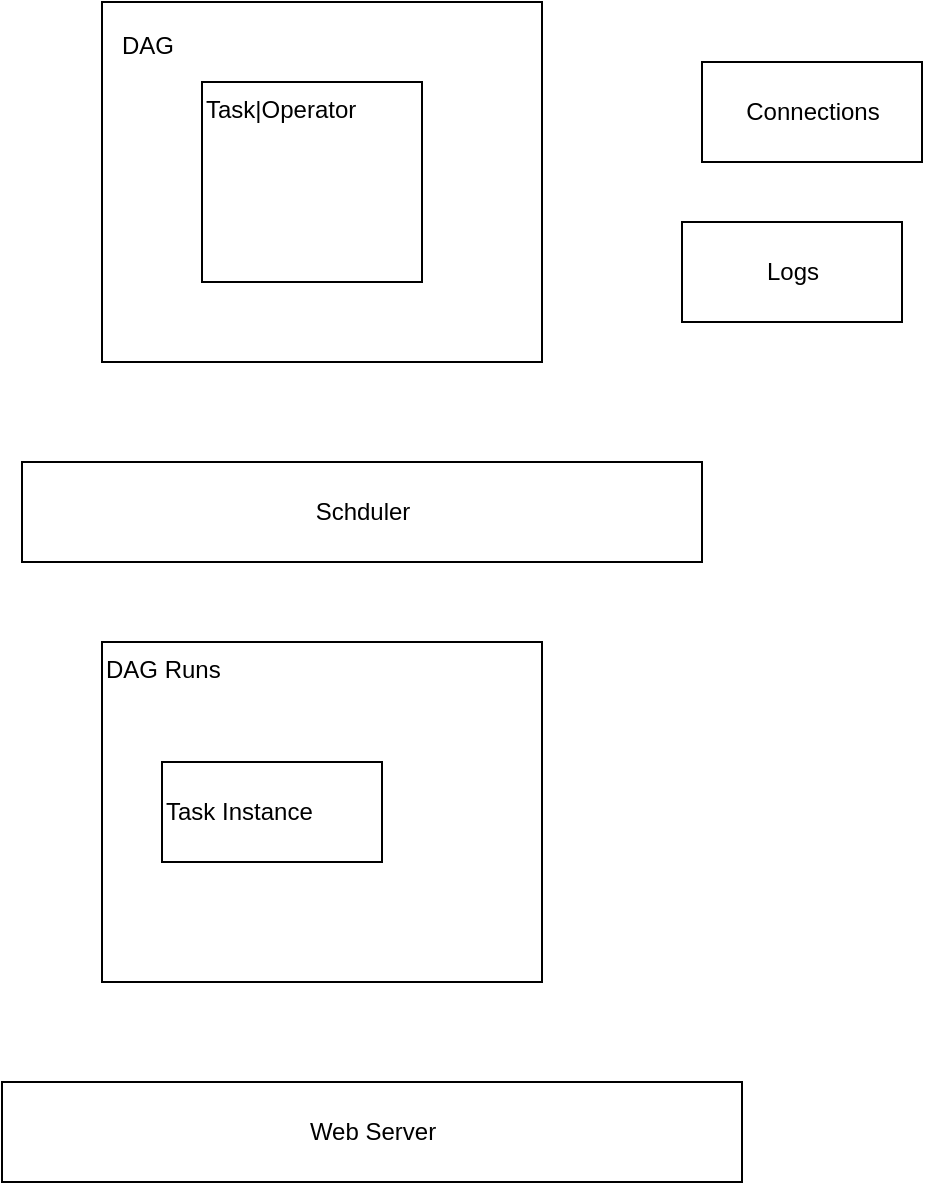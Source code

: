 <mxfile version="12.9.9" type="github">
  <diagram id="qw-O47Ej1NxxmwRzBuyP" name="Page-1">
    <mxGraphModel dx="1038" dy="548" grid="1" gridSize="10" guides="1" tooltips="1" connect="1" arrows="1" fold="1" page="1" pageScale="1" pageWidth="827" pageHeight="1169" math="0" shadow="0">
      <root>
        <mxCell id="0" />
        <mxCell id="1" parent="0" />
        <mxCell id="-V5QNDyOZL2SHKii_7l9-2" value="DAG" style="html=1;verticalAlign=top;align=left;spacingTop=0;spacing=10;" parent="1" vertex="1">
          <mxGeometry x="90" y="200" width="220" height="180" as="geometry" />
        </mxCell>
        <mxCell id="-V5QNDyOZL2SHKii_7l9-3" value="Schduler" style="html=1;" parent="1" vertex="1">
          <mxGeometry x="50" y="430" width="340" height="50" as="geometry" />
        </mxCell>
        <mxCell id="-V5QNDyOZL2SHKii_7l9-4" value="Task|Operator" style="html=1;verticalAlign=top;align=left;" parent="1" vertex="1">
          <mxGeometry x="140" y="240" width="110" height="100" as="geometry" />
        </mxCell>
        <mxCell id="28s3x-XEGstzTcNTdCRP-2" value="DAG Runs" style="html=1;align=left;verticalAlign=top;" vertex="1" parent="1">
          <mxGeometry x="90" y="520" width="220" height="170" as="geometry" />
        </mxCell>
        <mxCell id="28s3x-XEGstzTcNTdCRP-3" value="Task Instance" style="html=1;align=left;" vertex="1" parent="1">
          <mxGeometry x="120" y="580" width="110" height="50" as="geometry" />
        </mxCell>
        <mxCell id="28s3x-XEGstzTcNTdCRP-9" value="Connections" style="html=1;align=center;" vertex="1" parent="1">
          <mxGeometry x="390" y="230" width="110" height="50" as="geometry" />
        </mxCell>
        <mxCell id="28s3x-XEGstzTcNTdCRP-10" value="Logs" style="html=1;align=center;" vertex="1" parent="1">
          <mxGeometry x="380" y="310" width="110" height="50" as="geometry" />
        </mxCell>
        <mxCell id="28s3x-XEGstzTcNTdCRP-11" value="Web Server" style="html=1;align=center;" vertex="1" parent="1">
          <mxGeometry x="40" y="740" width="370" height="50" as="geometry" />
        </mxCell>
      </root>
    </mxGraphModel>
  </diagram>
</mxfile>
